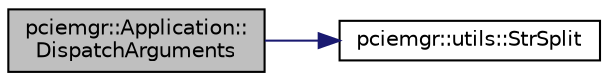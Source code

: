 digraph "pciemgr::Application::DispatchArguments"
{
 // LATEX_PDF_SIZE
  edge [fontname="Helvetica",fontsize="10",labelfontname="Helvetica",labelfontsize="10"];
  node [fontname="Helvetica",fontsize="10",shape=record];
  rankdir="LR";
  Node1 [label="pciemgr::Application::\lDispatchArguments",height=0.2,width=0.4,color="black", fillcolor="grey75", style="filled", fontcolor="black",tooltip=" "];
  Node1 -> Node2 [color="midnightblue",fontsize="10",style="solid",fontname="Helvetica"];
  Node2 [label="pciemgr::utils::StrSplit",height=0.2,width=0.4,color="black", fillcolor="white", style="filled",URL="$namespacemgrd_1_1utils.html#a5af072e562e1e77d50cd66cc6f2216d3",tooltip=" "];
}
